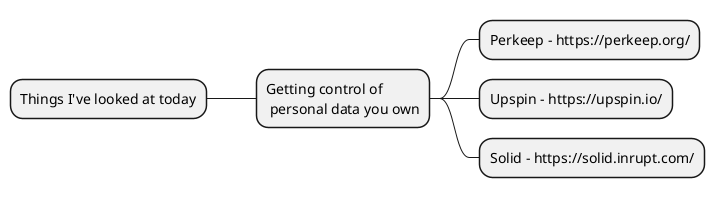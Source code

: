 @startmindmap
* Things I've looked at today
** Getting control of \n personal data you own
*** Perkeep - https://perkeep.org/
*** Upspin - https://upspin.io/
*** Solid - https://solid.inrupt.com/
@endmindmap